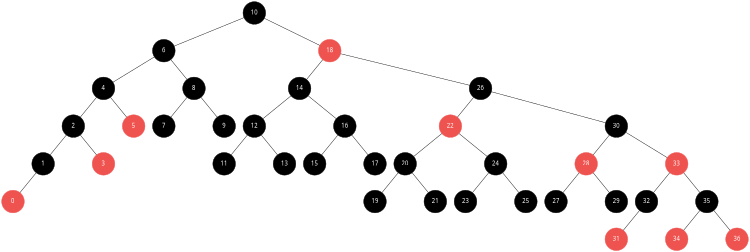 digraph {
size="5,5"
	graph [fontname=InputMono]
	node [shape=circle]
	node [style=filled]
	node [color=black]
	node [fixedsize=true]
	node [height=0.75]
	node [width=0.75]
	node [fontcolor=white]
	node [fontname=InputMono]
	edge [arrowhead=none]
	edge [style=filled]
	edge [weight=10]
	edge [color=black]
	node [color=black]
	10
	edge [weight=10]
	edge [color=black]
	node [color=black]
	6
		10 -> 6
	edge [weight=100]
	edge [color=white]
	node [color=white]
	"[10"
		10 -> "[10"
	edge [weight=10]
	edge [color=black]
	node [color="#ef5350"]
	18
		10 -> 18
	edge [weight=10]
	edge [color=black]
	node [color=black]
	14
		18 -> 14
	edge [weight=100]
	edge [color=white]
	node [color=white]
	"[18"
		18 -> "[18"
	edge [weight=10]
	edge [color=black]
	node [color=black]
	26
		18 -> 26
	edge [weight=10]
	edge [color=black]
	node [color="#ef5350"]
	22
		26 -> 22
	edge [weight=100]
	edge [color=white]
	node [color=white]
	"[26"
		26 -> "[26"
	edge [weight=10]
	edge [color=black]
	node [color=black]
	30
		26 -> 30
	edge [weight=10]
	edge [color=black]
	node [color="#ef5350"]
	28
		30 -> 28
	edge [weight=100]
	edge [color=white]
	node [color=white]
	"[30"
		30 -> "[30"
	edge [weight=10]
	edge [color=black]
	node [color="#ef5350"]
	33
		30 -> 33
	edge [weight=10]
	edge [color=black]
	node [color=black]
	32
		33 -> 32
	edge [weight=100]
	edge [color=white]
	node [color=white]
	"[33"
		33 -> "[33"
	edge [weight=10]
	edge [color=black]
	node [color=black]
	35
		33 -> 35
	edge [weight=10]
	edge [color=black]
	node [color="#ef5350"]
	34
		35 -> 34
	edge [weight=100]
	edge [color=white]
	node [color=white]
	"[35"
		35 -> "[35"
	edge [weight=10]
	edge [color=black]
	node [color="#ef5350"]
	36
		35 -> 36
	edge [weight=10]
	edge [color=black]
	node [color="#ef5350"]
	31
		32 -> 31
	edge [weight=100]
	edge [color=white]
	node [color=white]
	"]32"
		32 -> "]32"
	edge [weight=10]
	edge [color=black]
	node [color=black]
	27
		28 -> 27
	edge [weight=100]
	edge [color=white]
	node [color=white]
	"[28"
		28 -> "[28"
	edge [weight=10]
	edge [color=black]
	node [color=black]
	29
		28 -> 29
	edge [weight=10]
	edge [color=black]
	node [color=black]
	20
		22 -> 20
	edge [weight=100]
	edge [color=white]
	node [color=white]
	"[22"
		22 -> "[22"
	edge [weight=10]
	edge [color=black]
	node [color=black]
	24
		22 -> 24
	edge [weight=10]
	edge [color=black]
	node [color=black]
	23
		24 -> 23
	edge [weight=100]
	edge [color=white]
	node [color=white]
	"[24"
		24 -> "[24"
	edge [weight=10]
	edge [color=black]
	node [color=black]
	25
		24 -> 25
	edge [weight=10]
	edge [color=black]
	node [color=black]
	19
		20 -> 19
	edge [weight=100]
	edge [color=white]
	node [color=white]
	"[20"
		20 -> "[20"
	edge [weight=10]
	edge [color=black]
	node [color=black]
	21
		20 -> 21
	edge [weight=10]
	edge [color=black]
	node [color=black]
	12
		14 -> 12
	edge [weight=100]
	edge [color=white]
	node [color=white]
	"[14"
		14 -> "[14"
	edge [weight=10]
	edge [color=black]
	node [color=black]
	16
		14 -> 16
	edge [weight=10]
	edge [color=black]
	node [color=black]
	15
		16 -> 15
	edge [weight=100]
	edge [color=white]
	node [color=white]
	"[16"
		16 -> "[16"
	edge [weight=10]
	edge [color=black]
	node [color=black]
	17
		16 -> 17
	edge [weight=10]
	edge [color=black]
	node [color=black]
	11
		12 -> 11
	edge [weight=100]
	edge [color=white]
	node [color=white]
	"[12"
		12 -> "[12"
	edge [weight=10]
	edge [color=black]
	node [color=black]
	13
		12 -> 13
	edge [weight=10]
	edge [color=black]
	node [color=black]
	4
		6 -> 4
	edge [weight=100]
	edge [color=white]
	node [color=white]
	"[6"
		6 -> "[6"
	edge [weight=10]
	edge [color=black]
	node [color=black]
	8
		6 -> 8
	edge [weight=10]
	edge [color=black]
	node [color=black]
	7
		8 -> 7
	edge [weight=100]
	edge [color=white]
	node [color=white]
	"[8"
		8 -> "[8"
	edge [weight=10]
	edge [color=black]
	node [color=black]
	9
		8 -> 9
	edge [weight=10]
	edge [color=black]
	node [color=black]
	2
		4 -> 2
	edge [weight=100]
	edge [color=white]
	node [color=white]
	"[4"
		4 -> "[4"
	edge [weight=10]
	edge [color=black]
	node [color="#ef5350"]
	5
		4 -> 5
	edge [weight=10]
	edge [color=black]
	node [color=black]
	1
		2 -> 1
	edge [weight=100]
	edge [color=white]
	node [color=white]
	"[2"
		2 -> "[2"
	edge [weight=10]
	edge [color=black]
	node [color="#ef5350"]
	3
		2 -> 3
	edge [weight=10]
	edge [color=black]
	node [color="#ef5350"]
	0
		1 -> 0
	edge [weight=100]
	edge [color=white]
	node [color=white]
	"]1"
		1 -> "]1"
}